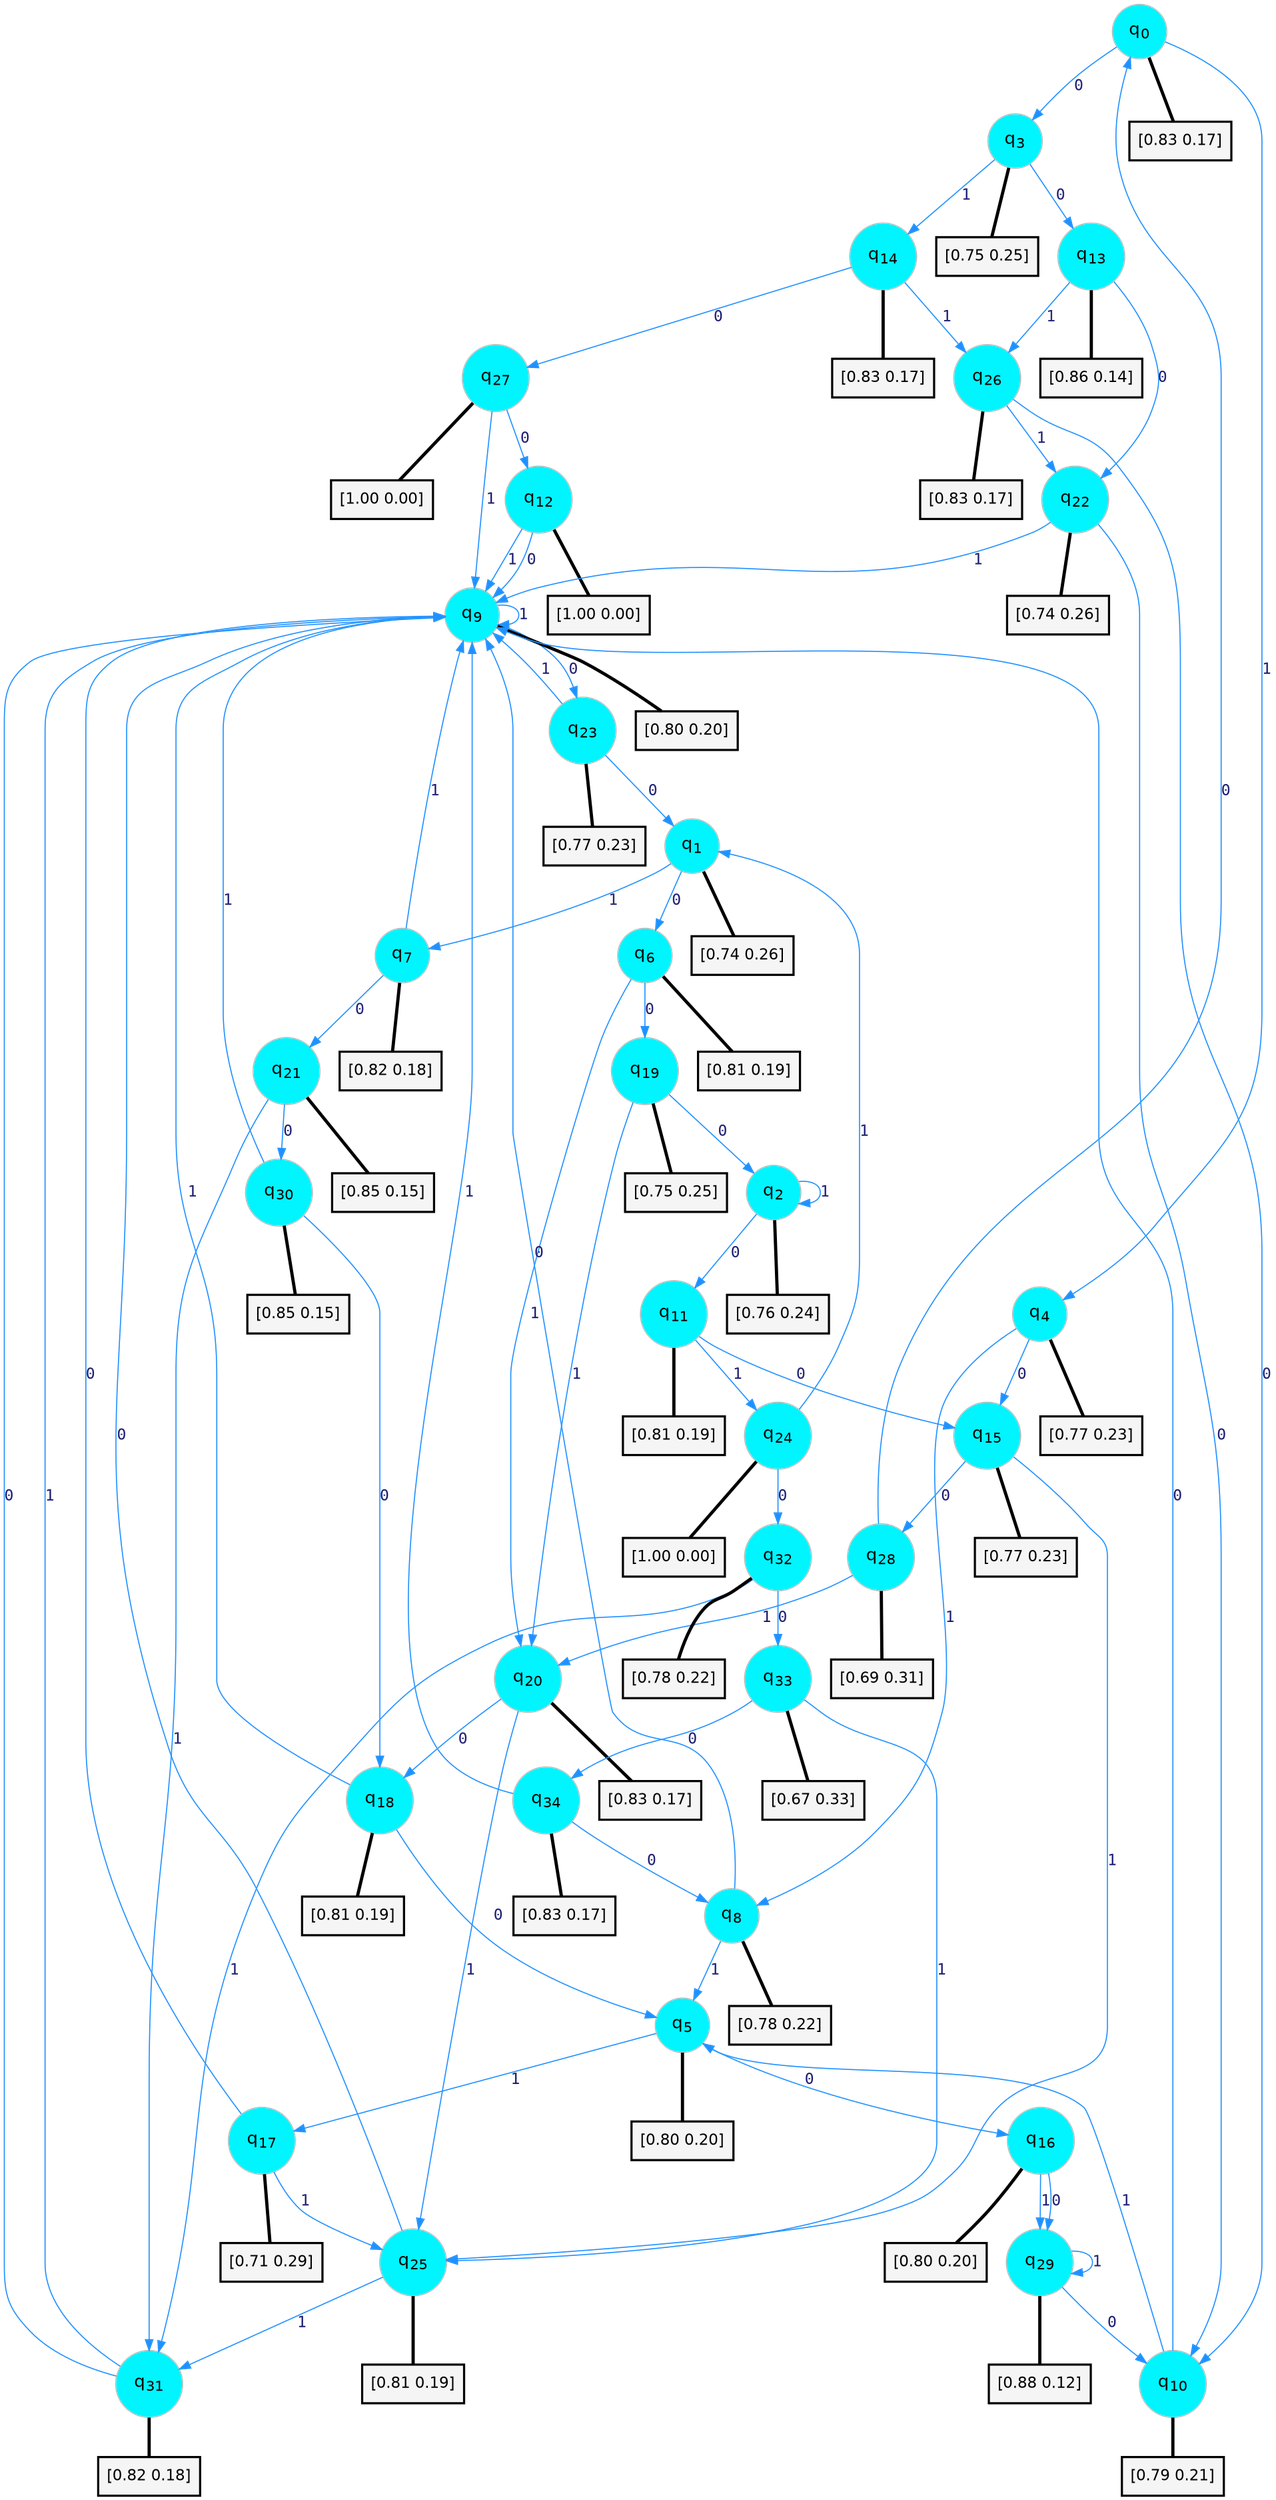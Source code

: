 digraph G {
graph [
bgcolor=transparent, dpi=300, rankdir=TD, size="40,25"];
node [
color=gray, fillcolor=turquoise1, fontcolor=black, fontname=Helvetica, fontsize=16, fontweight=bold, shape=circle, style=filled];
edge [
arrowsize=1, color=dodgerblue1, fontcolor=midnightblue, fontname=courier, fontweight=bold, penwidth=1, style=solid, weight=20];
0[label=<q<SUB>0</SUB>>];
1[label=<q<SUB>1</SUB>>];
2[label=<q<SUB>2</SUB>>];
3[label=<q<SUB>3</SUB>>];
4[label=<q<SUB>4</SUB>>];
5[label=<q<SUB>5</SUB>>];
6[label=<q<SUB>6</SUB>>];
7[label=<q<SUB>7</SUB>>];
8[label=<q<SUB>8</SUB>>];
9[label=<q<SUB>9</SUB>>];
10[label=<q<SUB>10</SUB>>];
11[label=<q<SUB>11</SUB>>];
12[label=<q<SUB>12</SUB>>];
13[label=<q<SUB>13</SUB>>];
14[label=<q<SUB>14</SUB>>];
15[label=<q<SUB>15</SUB>>];
16[label=<q<SUB>16</SUB>>];
17[label=<q<SUB>17</SUB>>];
18[label=<q<SUB>18</SUB>>];
19[label=<q<SUB>19</SUB>>];
20[label=<q<SUB>20</SUB>>];
21[label=<q<SUB>21</SUB>>];
22[label=<q<SUB>22</SUB>>];
23[label=<q<SUB>23</SUB>>];
24[label=<q<SUB>24</SUB>>];
25[label=<q<SUB>25</SUB>>];
26[label=<q<SUB>26</SUB>>];
27[label=<q<SUB>27</SUB>>];
28[label=<q<SUB>28</SUB>>];
29[label=<q<SUB>29</SUB>>];
30[label=<q<SUB>30</SUB>>];
31[label=<q<SUB>31</SUB>>];
32[label=<q<SUB>32</SUB>>];
33[label=<q<SUB>33</SUB>>];
34[label=<q<SUB>34</SUB>>];
35[label="[0.83 0.17]", shape=box,fontcolor=black, fontname=Helvetica, fontsize=14, penwidth=2, fillcolor=whitesmoke,color=black];
36[label="[0.74 0.26]", shape=box,fontcolor=black, fontname=Helvetica, fontsize=14, penwidth=2, fillcolor=whitesmoke,color=black];
37[label="[0.76 0.24]", shape=box,fontcolor=black, fontname=Helvetica, fontsize=14, penwidth=2, fillcolor=whitesmoke,color=black];
38[label="[0.75 0.25]", shape=box,fontcolor=black, fontname=Helvetica, fontsize=14, penwidth=2, fillcolor=whitesmoke,color=black];
39[label="[0.77 0.23]", shape=box,fontcolor=black, fontname=Helvetica, fontsize=14, penwidth=2, fillcolor=whitesmoke,color=black];
40[label="[0.80 0.20]", shape=box,fontcolor=black, fontname=Helvetica, fontsize=14, penwidth=2, fillcolor=whitesmoke,color=black];
41[label="[0.81 0.19]", shape=box,fontcolor=black, fontname=Helvetica, fontsize=14, penwidth=2, fillcolor=whitesmoke,color=black];
42[label="[0.82 0.18]", shape=box,fontcolor=black, fontname=Helvetica, fontsize=14, penwidth=2, fillcolor=whitesmoke,color=black];
43[label="[0.78 0.22]", shape=box,fontcolor=black, fontname=Helvetica, fontsize=14, penwidth=2, fillcolor=whitesmoke,color=black];
44[label="[0.80 0.20]", shape=box,fontcolor=black, fontname=Helvetica, fontsize=14, penwidth=2, fillcolor=whitesmoke,color=black];
45[label="[0.79 0.21]", shape=box,fontcolor=black, fontname=Helvetica, fontsize=14, penwidth=2, fillcolor=whitesmoke,color=black];
46[label="[0.81 0.19]", shape=box,fontcolor=black, fontname=Helvetica, fontsize=14, penwidth=2, fillcolor=whitesmoke,color=black];
47[label="[1.00 0.00]", shape=box,fontcolor=black, fontname=Helvetica, fontsize=14, penwidth=2, fillcolor=whitesmoke,color=black];
48[label="[0.86 0.14]", shape=box,fontcolor=black, fontname=Helvetica, fontsize=14, penwidth=2, fillcolor=whitesmoke,color=black];
49[label="[0.83 0.17]", shape=box,fontcolor=black, fontname=Helvetica, fontsize=14, penwidth=2, fillcolor=whitesmoke,color=black];
50[label="[0.77 0.23]", shape=box,fontcolor=black, fontname=Helvetica, fontsize=14, penwidth=2, fillcolor=whitesmoke,color=black];
51[label="[0.80 0.20]", shape=box,fontcolor=black, fontname=Helvetica, fontsize=14, penwidth=2, fillcolor=whitesmoke,color=black];
52[label="[0.71 0.29]", shape=box,fontcolor=black, fontname=Helvetica, fontsize=14, penwidth=2, fillcolor=whitesmoke,color=black];
53[label="[0.81 0.19]", shape=box,fontcolor=black, fontname=Helvetica, fontsize=14, penwidth=2, fillcolor=whitesmoke,color=black];
54[label="[0.75 0.25]", shape=box,fontcolor=black, fontname=Helvetica, fontsize=14, penwidth=2, fillcolor=whitesmoke,color=black];
55[label="[0.83 0.17]", shape=box,fontcolor=black, fontname=Helvetica, fontsize=14, penwidth=2, fillcolor=whitesmoke,color=black];
56[label="[0.85 0.15]", shape=box,fontcolor=black, fontname=Helvetica, fontsize=14, penwidth=2, fillcolor=whitesmoke,color=black];
57[label="[0.74 0.26]", shape=box,fontcolor=black, fontname=Helvetica, fontsize=14, penwidth=2, fillcolor=whitesmoke,color=black];
58[label="[0.77 0.23]", shape=box,fontcolor=black, fontname=Helvetica, fontsize=14, penwidth=2, fillcolor=whitesmoke,color=black];
59[label="[1.00 0.00]", shape=box,fontcolor=black, fontname=Helvetica, fontsize=14, penwidth=2, fillcolor=whitesmoke,color=black];
60[label="[0.81 0.19]", shape=box,fontcolor=black, fontname=Helvetica, fontsize=14, penwidth=2, fillcolor=whitesmoke,color=black];
61[label="[0.83 0.17]", shape=box,fontcolor=black, fontname=Helvetica, fontsize=14, penwidth=2, fillcolor=whitesmoke,color=black];
62[label="[1.00 0.00]", shape=box,fontcolor=black, fontname=Helvetica, fontsize=14, penwidth=2, fillcolor=whitesmoke,color=black];
63[label="[0.69 0.31]", shape=box,fontcolor=black, fontname=Helvetica, fontsize=14, penwidth=2, fillcolor=whitesmoke,color=black];
64[label="[0.88 0.12]", shape=box,fontcolor=black, fontname=Helvetica, fontsize=14, penwidth=2, fillcolor=whitesmoke,color=black];
65[label="[0.85 0.15]", shape=box,fontcolor=black, fontname=Helvetica, fontsize=14, penwidth=2, fillcolor=whitesmoke,color=black];
66[label="[0.82 0.18]", shape=box,fontcolor=black, fontname=Helvetica, fontsize=14, penwidth=2, fillcolor=whitesmoke,color=black];
67[label="[0.78 0.22]", shape=box,fontcolor=black, fontname=Helvetica, fontsize=14, penwidth=2, fillcolor=whitesmoke,color=black];
68[label="[0.67 0.33]", shape=box,fontcolor=black, fontname=Helvetica, fontsize=14, penwidth=2, fillcolor=whitesmoke,color=black];
69[label="[0.83 0.17]", shape=box,fontcolor=black, fontname=Helvetica, fontsize=14, penwidth=2, fillcolor=whitesmoke,color=black];
0->3 [label=0];
0->4 [label=1];
0->35 [arrowhead=none, penwidth=3,color=black];
1->6 [label=0];
1->7 [label=1];
1->36 [arrowhead=none, penwidth=3,color=black];
2->11 [label=0];
2->2 [label=1];
2->37 [arrowhead=none, penwidth=3,color=black];
3->13 [label=0];
3->14 [label=1];
3->38 [arrowhead=none, penwidth=3,color=black];
4->15 [label=0];
4->8 [label=1];
4->39 [arrowhead=none, penwidth=3,color=black];
5->16 [label=0];
5->17 [label=1];
5->40 [arrowhead=none, penwidth=3,color=black];
6->19 [label=0];
6->20 [label=1];
6->41 [arrowhead=none, penwidth=3,color=black];
7->21 [label=0];
7->9 [label=1];
7->42 [arrowhead=none, penwidth=3,color=black];
8->9 [label=0];
8->5 [label=1];
8->43 [arrowhead=none, penwidth=3,color=black];
9->23 [label=0];
9->9 [label=1];
9->44 [arrowhead=none, penwidth=3,color=black];
10->9 [label=0];
10->5 [label=1];
10->45 [arrowhead=none, penwidth=3,color=black];
11->15 [label=0];
11->24 [label=1];
11->46 [arrowhead=none, penwidth=3,color=black];
12->9 [label=0];
12->9 [label=1];
12->47 [arrowhead=none, penwidth=3,color=black];
13->22 [label=0];
13->26 [label=1];
13->48 [arrowhead=none, penwidth=3,color=black];
14->27 [label=0];
14->26 [label=1];
14->49 [arrowhead=none, penwidth=3,color=black];
15->28 [label=0];
15->25 [label=1];
15->50 [arrowhead=none, penwidth=3,color=black];
16->29 [label=0];
16->29 [label=1];
16->51 [arrowhead=none, penwidth=3,color=black];
17->9 [label=0];
17->25 [label=1];
17->52 [arrowhead=none, penwidth=3,color=black];
18->5 [label=0];
18->9 [label=1];
18->53 [arrowhead=none, penwidth=3,color=black];
19->2 [label=0];
19->20 [label=1];
19->54 [arrowhead=none, penwidth=3,color=black];
20->18 [label=0];
20->25 [label=1];
20->55 [arrowhead=none, penwidth=3,color=black];
21->30 [label=0];
21->31 [label=1];
21->56 [arrowhead=none, penwidth=3,color=black];
22->10 [label=0];
22->9 [label=1];
22->57 [arrowhead=none, penwidth=3,color=black];
23->1 [label=0];
23->9 [label=1];
23->58 [arrowhead=none, penwidth=3,color=black];
24->32 [label=0];
24->1 [label=1];
24->59 [arrowhead=none, penwidth=3,color=black];
25->9 [label=0];
25->31 [label=1];
25->60 [arrowhead=none, penwidth=3,color=black];
26->10 [label=0];
26->22 [label=1];
26->61 [arrowhead=none, penwidth=3,color=black];
27->12 [label=0];
27->9 [label=1];
27->62 [arrowhead=none, penwidth=3,color=black];
28->0 [label=0];
28->20 [label=1];
28->63 [arrowhead=none, penwidth=3,color=black];
29->10 [label=0];
29->29 [label=1];
29->64 [arrowhead=none, penwidth=3,color=black];
30->18 [label=0];
30->9 [label=1];
30->65 [arrowhead=none, penwidth=3,color=black];
31->9 [label=0];
31->9 [label=1];
31->66 [arrowhead=none, penwidth=3,color=black];
32->33 [label=0];
32->31 [label=1];
32->67 [arrowhead=none, penwidth=3,color=black];
33->34 [label=0];
33->25 [label=1];
33->68 [arrowhead=none, penwidth=3,color=black];
34->8 [label=0];
34->9 [label=1];
34->69 [arrowhead=none, penwidth=3,color=black];
}
